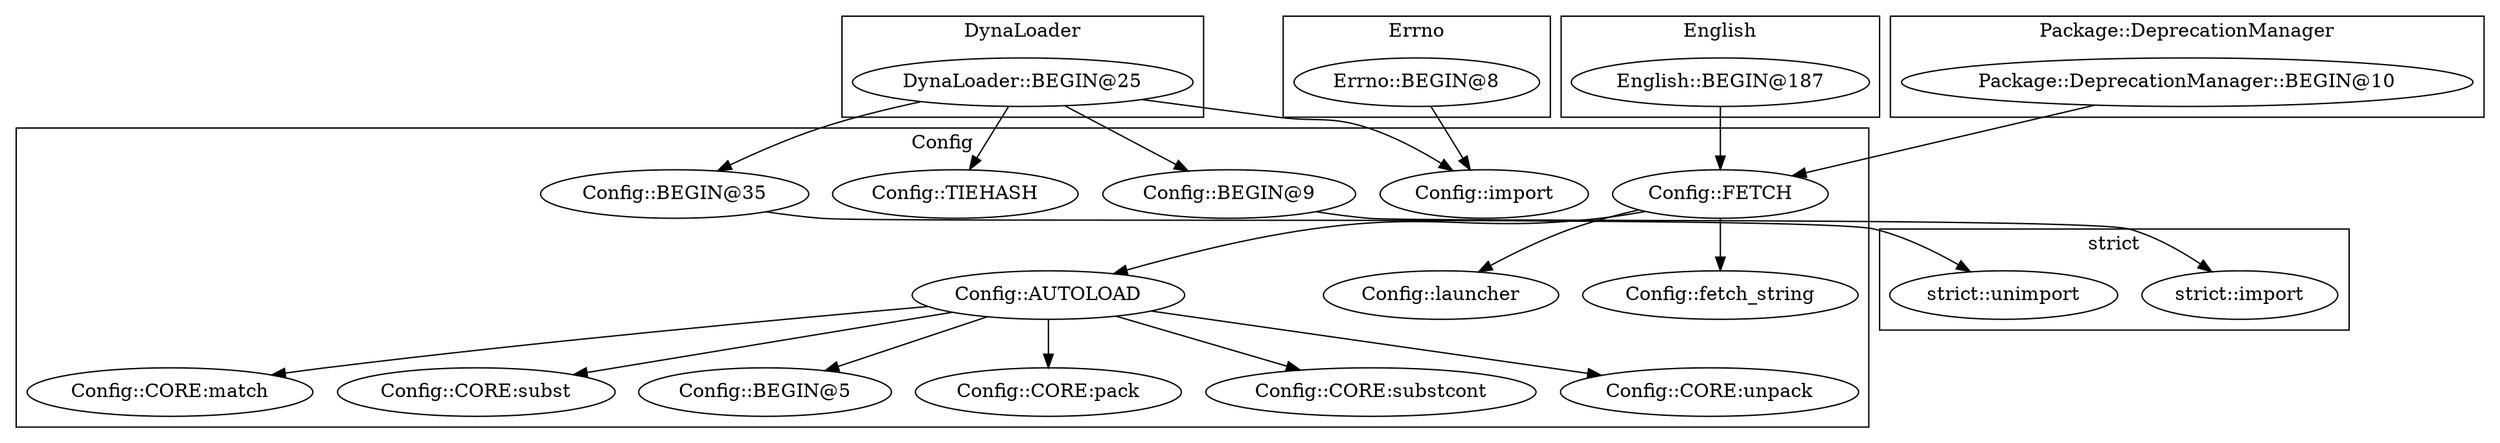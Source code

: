 digraph {
graph [overlap=false]
subgraph cluster_Config {
	label="Config";
	"Config::BEGIN@35";
	"Config::CORE:match";
	"Config::CORE:subst";
	"Config::TIEHASH";
	"Config::BEGIN@5";
	"Config::fetch_string";
	"Config::AUTOLOAD";
	"Config::import";
	"Config::CORE:pack";
	"Config::BEGIN@9";
	"Config::launcher";
	"Config::CORE:substcont";
	"Config::CORE:unpack";
	"Config::FETCH";
}
subgraph cluster_DynaLoader {
	label="DynaLoader";
	"DynaLoader::BEGIN@25";
}
subgraph cluster_Errno {
	label="Errno";
	"Errno::BEGIN@8";
}
subgraph cluster_English {
	label="English";
	"English::BEGIN@187";
}
subgraph cluster_strict {
	label="strict";
	"strict::import";
	"strict::unimport";
}
subgraph cluster_Package_DeprecationManager {
	label="Package::DeprecationManager";
	"Package::DeprecationManager::BEGIN@10";
}
"Config::AUTOLOAD" -> "Config::CORE:substcont";
"Config::FETCH" -> "Config::fetch_string";
"DynaLoader::BEGIN@25" -> "Config::TIEHASH";
"Errno::BEGIN@8" -> "Config::import";
"DynaLoader::BEGIN@25" -> "Config::import";
"Config::BEGIN@35" -> "strict::unimport";
"Config::FETCH" -> "Config::AUTOLOAD";
"Config::FETCH" -> "Config::launcher";
"Config::AUTOLOAD" -> "Config::CORE:unpack";
"Config::AUTOLOAD" -> "Config::BEGIN@5";
"Package::DeprecationManager::BEGIN@10" -> "Config::FETCH";
"English::BEGIN@187" -> "Config::FETCH";
"Config::AUTOLOAD" -> "Config::CORE:subst";
"Config::BEGIN@9" -> "strict::import";
"Config::AUTOLOAD" -> "Config::CORE:match";
"Config::AUTOLOAD" -> "Config::CORE:pack";
"DynaLoader::BEGIN@25" -> "Config::BEGIN@35";
"DynaLoader::BEGIN@25" -> "Config::BEGIN@9";
}
